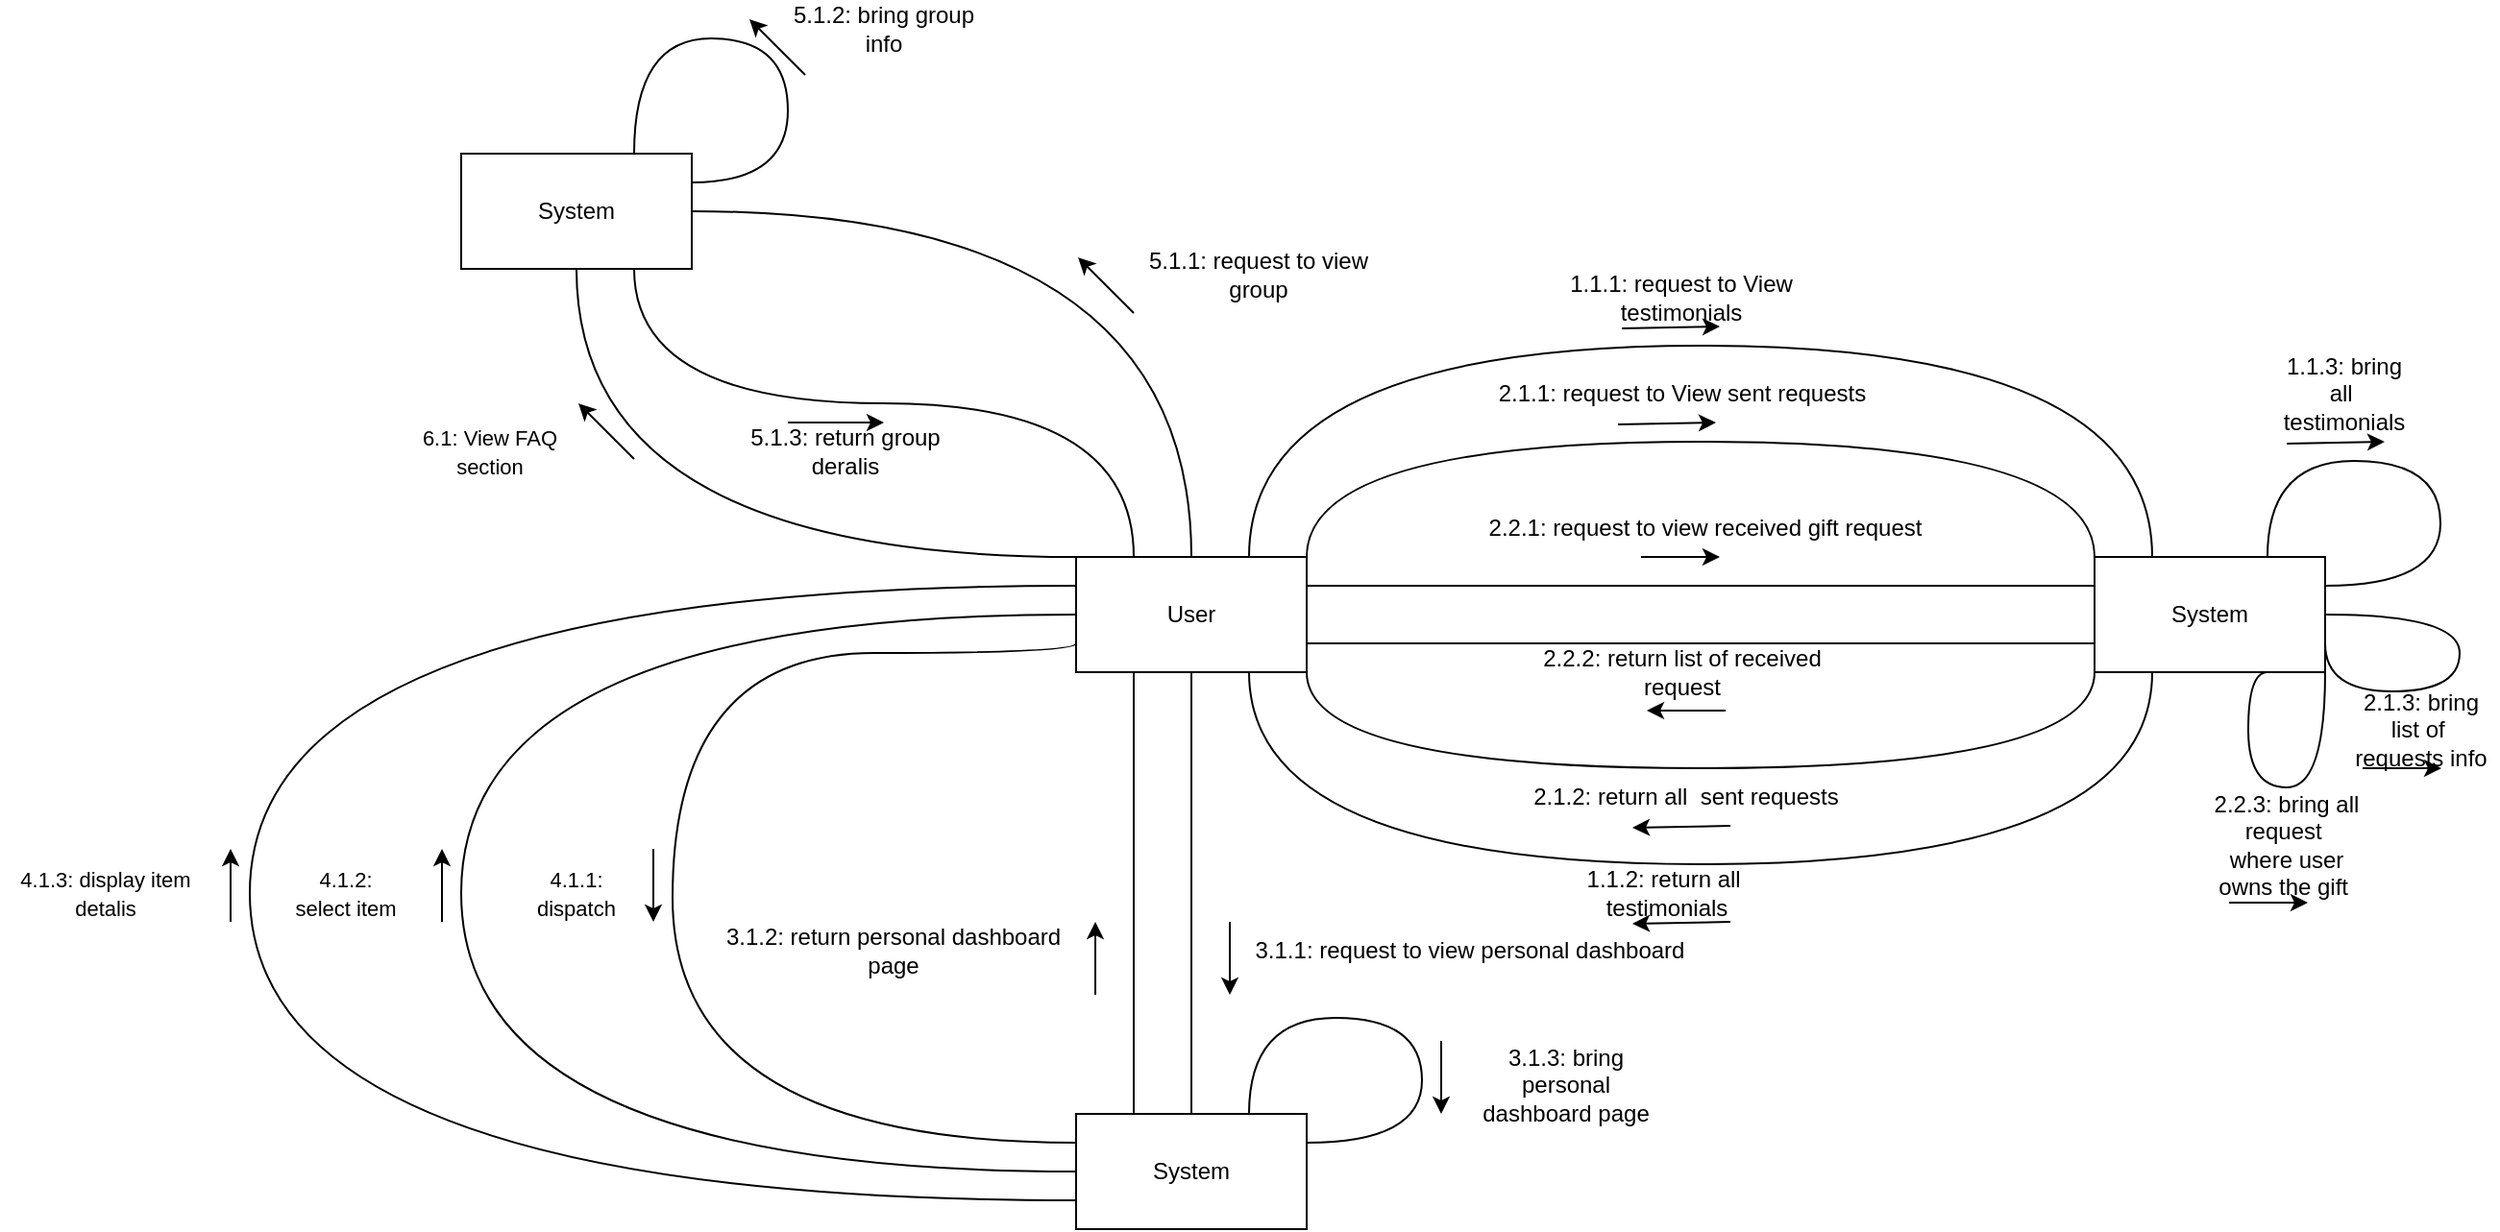 <mxfile version="27.0.2">
  <diagram name="Page-1" id="2YBvvXClWsGukQMizWep">
    <mxGraphModel dx="1892" dy="1726" grid="1" gridSize="10" guides="1" tooltips="1" connect="1" arrows="1" fold="1" page="1" pageScale="1" pageWidth="850" pageHeight="1100" math="0" shadow="0">
      <root>
        <mxCell id="0" />
        <mxCell id="1" parent="0" />
        <mxCell id="_cyXRjGRUk6WVdYPU9he-4" value="" style="rounded=0;whiteSpace=wrap;html=1;" parent="1" vertex="1">
          <mxGeometry x="620" y="220" width="120" height="60" as="geometry" />
        </mxCell>
        <mxCell id="_cyXRjGRUk6WVdYPU9he-5" value="" style="rounded=0;whiteSpace=wrap;html=1;" parent="1" vertex="1">
          <mxGeometry x="90" y="220" width="120" height="60" as="geometry" />
        </mxCell>
        <mxCell id="_cyXRjGRUk6WVdYPU9he-6" value="User" style="text;html=1;align=center;verticalAlign=middle;whiteSpace=wrap;rounded=0;" parent="1" vertex="1">
          <mxGeometry x="120" y="235" width="60" height="30" as="geometry" />
        </mxCell>
        <mxCell id="_cyXRjGRUk6WVdYPU9he-7" value="System" style="text;html=1;align=center;verticalAlign=middle;whiteSpace=wrap;rounded=0;" parent="1" vertex="1">
          <mxGeometry x="650" y="235" width="60" height="30" as="geometry" />
        </mxCell>
        <mxCell id="_cyXRjGRUk6WVdYPU9he-10" value="&lt;span style=&quot;text-wrap-mode: nowrap;&quot;&gt;1.1.1: request to View testimonials&lt;/span&gt;" style="text;html=1;align=center;verticalAlign=middle;whiteSpace=wrap;rounded=0;" parent="1" vertex="1">
          <mxGeometry x="320" y="70" width="170" height="30" as="geometry" />
        </mxCell>
        <mxCell id="_cyXRjGRUk6WVdYPU9he-12" value="" style="endArrow=none;html=1;rounded=0;edgeStyle=orthogonalEdgeStyle;curved=1;exitX=0.75;exitY=0;exitDx=0;exitDy=0;entryX=0.25;entryY=0;entryDx=0;entryDy=0;" parent="1" source="_cyXRjGRUk6WVdYPU9he-5" target="_cyXRjGRUk6WVdYPU9he-4" edge="1">
          <mxGeometry width="50" height="50" relative="1" as="geometry">
            <mxPoint x="270" y="170" as="sourcePoint" />
            <mxPoint x="320" y="120" as="targetPoint" />
            <Array as="points">
              <mxPoint x="180" y="110" />
              <mxPoint x="650" y="110" />
            </Array>
          </mxGeometry>
        </mxCell>
        <mxCell id="_cyXRjGRUk6WVdYPU9he-13" value="" style="endArrow=none;html=1;rounded=0;edgeStyle=orthogonalEdgeStyle;curved=1;exitX=0.75;exitY=1;exitDx=0;exitDy=0;entryX=0.25;entryY=1;entryDx=0;entryDy=0;" parent="1" source="_cyXRjGRUk6WVdYPU9he-5" target="_cyXRjGRUk6WVdYPU9he-4" edge="1">
          <mxGeometry width="50" height="50" relative="1" as="geometry">
            <mxPoint x="90" y="420" as="sourcePoint" />
            <mxPoint x="560" y="420" as="targetPoint" />
            <Array as="points">
              <mxPoint x="180" y="380" />
              <mxPoint x="650" y="380" />
            </Array>
          </mxGeometry>
        </mxCell>
        <mxCell id="_cyXRjGRUk6WVdYPU9he-15" value="" style="endArrow=none;html=1;rounded=0;edgeStyle=orthogonalEdgeStyle;curved=1;exitX=0.75;exitY=0;exitDx=0;exitDy=0;entryX=1;entryY=0.25;entryDx=0;entryDy=0;" parent="1" source="_cyXRjGRUk6WVdYPU9he-4" target="_cyXRjGRUk6WVdYPU9he-4" edge="1">
          <mxGeometry width="50" height="50" relative="1" as="geometry">
            <mxPoint x="350" y="220" as="sourcePoint" />
            <mxPoint x="820" y="220" as="targetPoint" />
            <Array as="points">
              <mxPoint x="710" y="170" />
              <mxPoint x="800" y="170" />
              <mxPoint x="800" y="235" />
            </Array>
          </mxGeometry>
        </mxCell>
        <mxCell id="_cyXRjGRUk6WVdYPU9he-16" value="" style="endArrow=none;html=1;rounded=0;edgeStyle=orthogonalEdgeStyle;curved=1;exitX=1;exitY=0;exitDx=0;exitDy=0;entryX=0;entryY=0;entryDx=0;entryDy=0;" parent="1" source="_cyXRjGRUk6WVdYPU9he-5" target="_cyXRjGRUk6WVdYPU9he-4" edge="1">
          <mxGeometry width="50" height="50" relative="1" as="geometry">
            <mxPoint x="147.5" y="200" as="sourcePoint" />
            <mxPoint x="617.5" y="200" as="targetPoint" />
            <Array as="points">
              <mxPoint x="210" y="160" />
              <mxPoint x="620" y="160" />
            </Array>
          </mxGeometry>
        </mxCell>
        <mxCell id="_cyXRjGRUk6WVdYPU9he-17" value="" style="endArrow=classic;html=1;rounded=0;" parent="1" edge="1">
          <mxGeometry width="50" height="50" relative="1" as="geometry">
            <mxPoint x="374" y="101" as="sourcePoint" />
            <mxPoint x="425" y="100" as="targetPoint" />
          </mxGeometry>
        </mxCell>
        <mxCell id="_cyXRjGRUk6WVdYPU9he-18" value="" style="endArrow=classic;html=1;rounded=0;" parent="1" edge="1">
          <mxGeometry width="50" height="50" relative="1" as="geometry">
            <mxPoint x="430.5" y="410" as="sourcePoint" />
            <mxPoint x="379.5" y="411" as="targetPoint" />
          </mxGeometry>
        </mxCell>
        <mxCell id="_cyXRjGRUk6WVdYPU9he-19" value="&lt;span style=&quot;text-wrap-mode: nowrap;&quot;&gt;1.1.2: return all&amp;nbsp; testimonials&lt;/span&gt;" style="text;html=1;align=center;verticalAlign=middle;whiteSpace=wrap;rounded=0;" parent="1" vertex="1">
          <mxGeometry x="330" y="380" width="135" height="30" as="geometry" />
        </mxCell>
        <mxCell id="_cyXRjGRUk6WVdYPU9he-21" value="" style="endArrow=classic;html=1;rounded=0;" parent="1" edge="1">
          <mxGeometry width="50" height="50" relative="1" as="geometry">
            <mxPoint x="720" y="161" as="sourcePoint" />
            <mxPoint x="771" y="160" as="targetPoint" />
          </mxGeometry>
        </mxCell>
        <mxCell id="_cyXRjGRUk6WVdYPU9he-22" value="&lt;span style=&quot;text-wrap-mode: nowrap;&quot;&gt;1.1.3: bring all&amp;nbsp;&lt;/span&gt;&lt;div style=&quot;text-wrap-mode: nowrap;&quot;&gt;testimonials&lt;/div&gt;" style="text;html=1;align=center;verticalAlign=middle;whiteSpace=wrap;rounded=0;" parent="1" vertex="1">
          <mxGeometry x="710" y="120" width="80" height="30" as="geometry" />
        </mxCell>
        <mxCell id="_cyXRjGRUk6WVdYPU9he-23" value="" style="endArrow=classic;html=1;rounded=0;" parent="1" edge="1">
          <mxGeometry width="50" height="50" relative="1" as="geometry">
            <mxPoint x="372" y="151" as="sourcePoint" />
            <mxPoint x="423" y="150" as="targetPoint" />
          </mxGeometry>
        </mxCell>
        <mxCell id="_cyXRjGRUk6WVdYPU9he-24" value="&lt;span style=&quot;text-wrap-mode: nowrap;&quot;&gt;2.1.1: request to View sent requests&lt;/span&gt;" style="text;html=1;align=center;verticalAlign=middle;whiteSpace=wrap;rounded=0;" parent="1" vertex="1">
          <mxGeometry x="302.5" y="120" width="205" height="30" as="geometry" />
        </mxCell>
        <mxCell id="_cyXRjGRUk6WVdYPU9he-25" value="" style="endArrow=none;html=1;rounded=0;edgeStyle=orthogonalEdgeStyle;curved=1;exitX=1;exitY=1;exitDx=0;exitDy=0;entryX=0;entryY=1;entryDx=0;entryDy=0;" parent="1" source="_cyXRjGRUk6WVdYPU9he-5" target="_cyXRjGRUk6WVdYPU9he-4" edge="1">
          <mxGeometry width="50" height="50" relative="1" as="geometry">
            <mxPoint x="200" y="550" as="sourcePoint" />
            <mxPoint x="670" y="550" as="targetPoint" />
            <Array as="points">
              <mxPoint x="210" y="330" />
              <mxPoint x="620" y="330" />
            </Array>
          </mxGeometry>
        </mxCell>
        <mxCell id="_cyXRjGRUk6WVdYPU9he-26" value="" style="endArrow=classic;html=1;rounded=0;" parent="1" edge="1">
          <mxGeometry width="50" height="50" relative="1" as="geometry">
            <mxPoint x="430.5" y="360" as="sourcePoint" />
            <mxPoint x="379.5" y="361" as="targetPoint" />
          </mxGeometry>
        </mxCell>
        <mxCell id="_cyXRjGRUk6WVdYPU9he-27" value="&lt;span style=&quot;text-wrap-mode: nowrap;&quot;&gt;2.1.2: return all&amp;nbsp; sent requests&lt;/span&gt;" style="text;html=1;align=center;verticalAlign=middle;whiteSpace=wrap;rounded=0;" parent="1" vertex="1">
          <mxGeometry x="325" y="330" width="165" height="30" as="geometry" />
        </mxCell>
        <mxCell id="_cyXRjGRUk6WVdYPU9he-28" value="" style="endArrow=none;html=1;rounded=0;edgeStyle=orthogonalEdgeStyle;curved=1;exitX=1;exitY=0.5;exitDx=0;exitDy=0;entryX=1;entryY=0.75;entryDx=0;entryDy=0;" parent="1" source="_cyXRjGRUk6WVdYPU9he-4" target="_cyXRjGRUk6WVdYPU9he-4" edge="1">
          <mxGeometry width="50" height="50" relative="1" as="geometry">
            <mxPoint x="310" y="600" as="sourcePoint" />
            <mxPoint x="780" y="600" as="targetPoint" />
            <Array as="points">
              <mxPoint x="810" y="250" />
              <mxPoint x="810" y="290" />
              <mxPoint x="740" y="290" />
            </Array>
          </mxGeometry>
        </mxCell>
        <mxCell id="_cyXRjGRUk6WVdYPU9he-30" value="&lt;span style=&quot;text-wrap-mode: nowrap;&quot;&gt;2.1.3: bring list of&amp;nbsp;&lt;/span&gt;&lt;div style=&quot;text-wrap-mode: nowrap;&quot;&gt;requests info&lt;/div&gt;" style="text;html=1;align=center;verticalAlign=middle;whiteSpace=wrap;rounded=0;" parent="1" vertex="1">
          <mxGeometry x="750" y="295" width="80" height="30" as="geometry" />
        </mxCell>
        <mxCell id="_cyXRjGRUk6WVdYPU9he-31" value="" style="endArrow=classic;html=1;rounded=0;" parent="1" edge="1">
          <mxGeometry width="50" height="50" relative="1" as="geometry">
            <mxPoint x="759.5" y="330" as="sourcePoint" />
            <mxPoint x="800.5" y="330" as="targetPoint" />
          </mxGeometry>
        </mxCell>
        <mxCell id="_cyXRjGRUk6WVdYPU9he-33" value="" style="endArrow=none;html=1;rounded=0;edgeStyle=orthogonalEdgeStyle;curved=1;exitX=1;exitY=0.25;exitDx=0;exitDy=0;entryX=0;entryY=0.25;entryDx=0;entryDy=0;" parent="1" source="_cyXRjGRUk6WVdYPU9he-5" target="_cyXRjGRUk6WVdYPU9he-4" edge="1">
          <mxGeometry width="50" height="50" relative="1" as="geometry">
            <mxPoint x="310" y="600" as="sourcePoint" />
            <mxPoint x="780" y="600" as="targetPoint" />
            <Array as="points">
              <mxPoint x="440" y="235" />
              <mxPoint x="440" y="235" />
            </Array>
          </mxGeometry>
        </mxCell>
        <mxCell id="_cyXRjGRUk6WVdYPU9he-34" value="" style="endArrow=classic;html=1;rounded=0;" parent="1" edge="1">
          <mxGeometry width="50" height="50" relative="1" as="geometry">
            <mxPoint x="384" y="220" as="sourcePoint" />
            <mxPoint x="425" y="220" as="targetPoint" />
          </mxGeometry>
        </mxCell>
        <mxCell id="_cyXRjGRUk6WVdYPU9he-35" value="&lt;span style=&quot;text-wrap-mode: nowrap;&quot;&gt;2.2.1: request to view received gift request&lt;/span&gt;" style="text;html=1;align=center;verticalAlign=middle;whiteSpace=wrap;rounded=0;" parent="1" vertex="1">
          <mxGeometry x="300" y="190" width="235" height="30" as="geometry" />
        </mxCell>
        <mxCell id="_cyXRjGRUk6WVdYPU9he-36" value="" style="endArrow=none;html=1;rounded=0;edgeStyle=orthogonalEdgeStyle;curved=1;exitX=1;exitY=0.75;exitDx=0;exitDy=0;entryX=0;entryY=0.75;entryDx=0;entryDy=0;" parent="1" source="_cyXRjGRUk6WVdYPU9he-5" target="_cyXRjGRUk6WVdYPU9he-4" edge="1">
          <mxGeometry width="50" height="50" relative="1" as="geometry">
            <mxPoint x="220" y="245" as="sourcePoint" />
            <mxPoint x="630" y="245" as="targetPoint" />
            <Array as="points">
              <mxPoint x="420" y="265" />
              <mxPoint x="420" y="265" />
            </Array>
          </mxGeometry>
        </mxCell>
        <mxCell id="_cyXRjGRUk6WVdYPU9he-37" value="" style="endArrow=classic;html=1;rounded=0;" parent="1" edge="1">
          <mxGeometry width="50" height="50" relative="1" as="geometry">
            <mxPoint x="428" y="300" as="sourcePoint" />
            <mxPoint x="387" y="300" as="targetPoint" />
          </mxGeometry>
        </mxCell>
        <mxCell id="_cyXRjGRUk6WVdYPU9he-38" value="&lt;span style=&quot;text-wrap-mode: nowrap;&quot;&gt;2.2.2: return list of received request&lt;/span&gt;" style="text;html=1;align=center;verticalAlign=middle;whiteSpace=wrap;rounded=0;" parent="1" vertex="1">
          <mxGeometry x="317.5" y="265" width="175" height="30" as="geometry" />
        </mxCell>
        <mxCell id="_cyXRjGRUk6WVdYPU9he-40" value="" style="endArrow=none;html=1;rounded=0;edgeStyle=orthogonalEdgeStyle;curved=1;exitX=0.75;exitY=1;exitDx=0;exitDy=0;entryX=1;entryY=1;entryDx=0;entryDy=0;" parent="1" source="_cyXRjGRUk6WVdYPU9he-4" target="_cyXRjGRUk6WVdYPU9he-4" edge="1">
          <mxGeometry width="50" height="50" relative="1" as="geometry">
            <mxPoint x="310" y="600" as="sourcePoint" />
            <mxPoint x="780" y="600" as="targetPoint" />
            <Array as="points">
              <mxPoint x="700" y="280" />
              <mxPoint x="700" y="340" />
              <mxPoint x="740" y="340" />
            </Array>
          </mxGeometry>
        </mxCell>
        <mxCell id="_cyXRjGRUk6WVdYPU9he-41" value="" style="endArrow=classic;html=1;rounded=0;" parent="1" edge="1">
          <mxGeometry width="50" height="50" relative="1" as="geometry">
            <mxPoint x="690" y="400" as="sourcePoint" />
            <mxPoint x="731" y="400" as="targetPoint" />
          </mxGeometry>
        </mxCell>
        <mxCell id="_cyXRjGRUk6WVdYPU9he-42" value="&lt;span style=&quot;text-wrap-mode: nowrap;&quot;&gt;2.2.3: bring all request&amp;nbsp;&lt;/span&gt;&lt;div style=&quot;text-wrap-mode: nowrap;&quot;&gt;where user&lt;/div&gt;&lt;div style=&quot;text-wrap-mode: nowrap;&quot;&gt;&amp;nbsp;owns the gift&amp;nbsp;&amp;nbsp;&lt;/div&gt;" style="text;html=1;align=center;verticalAlign=middle;whiteSpace=wrap;rounded=0;" parent="1" vertex="1">
          <mxGeometry x="670" y="340" width="100" height="60" as="geometry" />
        </mxCell>
        <mxCell id="_cyXRjGRUk6WVdYPU9he-44" value="" style="rounded=0;whiteSpace=wrap;html=1;" parent="1" vertex="1">
          <mxGeometry x="90" y="510" width="120" height="60" as="geometry" />
        </mxCell>
        <mxCell id="_cyXRjGRUk6WVdYPU9he-45" value="System" style="text;html=1;align=center;verticalAlign=middle;whiteSpace=wrap;rounded=0;" parent="1" vertex="1">
          <mxGeometry x="120" y="525" width="60" height="30" as="geometry" />
        </mxCell>
        <mxCell id="_cyXRjGRUk6WVdYPU9he-46" value="" style="endArrow=none;html=1;rounded=0;edgeStyle=orthogonalEdgeStyle;curved=1;exitX=0.5;exitY=1;exitDx=0;exitDy=0;entryX=0.5;entryY=0;entryDx=0;entryDy=0;" parent="1" source="_cyXRjGRUk6WVdYPU9he-5" target="_cyXRjGRUk6WVdYPU9he-44" edge="1">
          <mxGeometry width="50" height="50" relative="1" as="geometry">
            <mxPoint x="300" y="760" as="sourcePoint" />
            <mxPoint x="770" y="760" as="targetPoint" />
            <Array as="points">
              <mxPoint x="150" y="510" />
            </Array>
          </mxGeometry>
        </mxCell>
        <mxCell id="_cyXRjGRUk6WVdYPU9he-47" value="" style="endArrow=classic;html=1;rounded=0;" parent="1" edge="1">
          <mxGeometry width="50" height="50" relative="1" as="geometry">
            <mxPoint x="170" y="410" as="sourcePoint" />
            <mxPoint x="170" y="448" as="targetPoint" />
          </mxGeometry>
        </mxCell>
        <mxCell id="_cyXRjGRUk6WVdYPU9he-48" value="&lt;span style=&quot;text-wrap-mode: nowrap;&quot;&gt;3.1.1: request to view personal dashboard&lt;/span&gt;" style="text;html=1;align=center;verticalAlign=middle;whiteSpace=wrap;rounded=0;" parent="1" vertex="1">
          <mxGeometry x="180" y="410" width="230" height="30" as="geometry" />
        </mxCell>
        <mxCell id="_cyXRjGRUk6WVdYPU9he-49" value="" style="endArrow=none;html=1;rounded=0;edgeStyle=orthogonalEdgeStyle;curved=1;exitX=0.25;exitY=1;exitDx=0;exitDy=0;entryX=0.25;entryY=0;entryDx=0;entryDy=0;" parent="1" source="_cyXRjGRUk6WVdYPU9he-5" target="_cyXRjGRUk6WVdYPU9he-44" edge="1">
          <mxGeometry width="50" height="50" relative="1" as="geometry">
            <mxPoint x="240" y="590" as="sourcePoint" />
            <mxPoint x="710" y="590" as="targetPoint" />
            <Array as="points">
              <mxPoint x="120" y="380" />
              <mxPoint x="120" y="380" />
            </Array>
          </mxGeometry>
        </mxCell>
        <mxCell id="_cyXRjGRUk6WVdYPU9he-51" value="" style="endArrow=classic;html=1;rounded=0;" parent="1" edge="1">
          <mxGeometry width="50" height="50" relative="1" as="geometry">
            <mxPoint x="100" y="448" as="sourcePoint" />
            <mxPoint x="100" y="410" as="targetPoint" />
          </mxGeometry>
        </mxCell>
        <mxCell id="_cyXRjGRUk6WVdYPU9he-52" value="&lt;span style=&quot;text-wrap-mode: nowrap;&quot;&gt;3.1.2: return personal dashboard page&lt;/span&gt;" style="text;html=1;align=center;verticalAlign=middle;whiteSpace=wrap;rounded=0;" parent="1" vertex="1">
          <mxGeometry x="-100" y="410" width="190" height="30" as="geometry" />
        </mxCell>
        <mxCell id="_cyXRjGRUk6WVdYPU9he-53" value="" style="endArrow=none;html=1;rounded=0;edgeStyle=orthogonalEdgeStyle;curved=1;exitX=0.75;exitY=0;exitDx=0;exitDy=0;entryX=1;entryY=0.25;entryDx=0;entryDy=0;" parent="1" source="_cyXRjGRUk6WVdYPU9he-44" target="_cyXRjGRUk6WVdYPU9he-44" edge="1">
          <mxGeometry width="50" height="50" relative="1" as="geometry">
            <mxPoint x="270" y="640" as="sourcePoint" />
            <mxPoint x="740" y="640" as="targetPoint" />
            <Array as="points">
              <mxPoint x="180" y="460" />
              <mxPoint x="270" y="460" />
              <mxPoint x="270" y="525" />
            </Array>
          </mxGeometry>
        </mxCell>
        <mxCell id="_cyXRjGRUk6WVdYPU9he-55" value="" style="endArrow=classic;html=1;rounded=0;" parent="1" edge="1">
          <mxGeometry width="50" height="50" relative="1" as="geometry">
            <mxPoint x="280" y="472" as="sourcePoint" />
            <mxPoint x="280" y="510" as="targetPoint" />
          </mxGeometry>
        </mxCell>
        <mxCell id="_cyXRjGRUk6WVdYPU9he-56" value="&lt;span style=&quot;text-wrap-mode: nowrap;&quot;&gt;3.1.3: bring personal&lt;/span&gt;&lt;div style=&quot;text-wrap-mode: nowrap;&quot;&gt;dashboard page&lt;/div&gt;" style="text;html=1;align=center;verticalAlign=middle;whiteSpace=wrap;rounded=0;" parent="1" vertex="1">
          <mxGeometry x="290" y="480" width="110" height="30" as="geometry" />
        </mxCell>
        <mxCell id="_cyXRjGRUk6WVdYPU9he-57" value="" style="endArrow=none;html=1;rounded=0;edgeStyle=orthogonalEdgeStyle;curved=1;exitX=0;exitY=0.25;exitDx=0;exitDy=0;entryX=0;entryY=0.75;entryDx=0;entryDy=0;" parent="1" source="_cyXRjGRUk6WVdYPU9he-44" target="_cyXRjGRUk6WVdYPU9he-5" edge="1">
          <mxGeometry width="50" height="50" relative="1" as="geometry">
            <mxPoint x="-370" y="390" as="sourcePoint" />
            <mxPoint x="100" y="390" as="targetPoint" />
            <Array as="points">
              <mxPoint x="-120" y="525" />
              <mxPoint x="-120" y="270" />
              <mxPoint x="90" y="270" />
            </Array>
          </mxGeometry>
        </mxCell>
        <mxCell id="_cyXRjGRUk6WVdYPU9he-58" value="" style="endArrow=classic;html=1;rounded=0;" parent="1" edge="1">
          <mxGeometry width="50" height="50" relative="1" as="geometry">
            <mxPoint x="-130" y="372" as="sourcePoint" />
            <mxPoint x="-130" y="410" as="targetPoint" />
          </mxGeometry>
        </mxCell>
        <mxCell id="_cyXRjGRUk6WVdYPU9he-59" value="&lt;span style=&quot;font-size: 11px; text-wrap-mode: nowrap; background-color: rgb(255, 255, 255);&quot;&gt;4.1.1: dispatch&lt;/span&gt;" style="text;html=1;align=center;verticalAlign=middle;whiteSpace=wrap;rounded=0;" parent="1" vertex="1">
          <mxGeometry x="-200" y="380" width="60" height="30" as="geometry" />
        </mxCell>
        <mxCell id="_cyXRjGRUk6WVdYPU9he-60" value="" style="endArrow=none;html=1;rounded=0;edgeStyle=orthogonalEdgeStyle;curved=1;exitX=0;exitY=0.5;exitDx=0;exitDy=0;entryX=0;entryY=0.5;entryDx=0;entryDy=0;" parent="1" source="_cyXRjGRUk6WVdYPU9he-44" target="_cyXRjGRUk6WVdYPU9he-5" edge="1">
          <mxGeometry width="50" height="50" relative="1" as="geometry">
            <mxPoint x="-20" y="510" as="sourcePoint" />
            <mxPoint x="-20" y="250" as="targetPoint" />
            <Array as="points">
              <mxPoint x="-230" y="540" />
              <mxPoint x="-230" y="250" />
            </Array>
          </mxGeometry>
        </mxCell>
        <mxCell id="_cyXRjGRUk6WVdYPU9he-61" value="" style="endArrow=classic;html=1;rounded=0;" parent="1" edge="1">
          <mxGeometry width="50" height="50" relative="1" as="geometry">
            <mxPoint x="-240" y="410" as="sourcePoint" />
            <mxPoint x="-240" y="372" as="targetPoint" />
          </mxGeometry>
        </mxCell>
        <mxCell id="_cyXRjGRUk6WVdYPU9he-62" value="&lt;span style=&quot;font-size: 11px; text-wrap-mode: nowrap; background-color: rgb(255, 255, 255);&quot;&gt;4.1.2: select item&lt;/span&gt;" style="text;html=1;align=center;verticalAlign=middle;whiteSpace=wrap;rounded=0;" parent="1" vertex="1">
          <mxGeometry x="-320" y="380" width="60" height="30" as="geometry" />
        </mxCell>
        <mxCell id="_cyXRjGRUk6WVdYPU9he-63" value="" style="endArrow=none;html=1;rounded=0;edgeStyle=orthogonalEdgeStyle;curved=1;exitX=0;exitY=0.75;exitDx=0;exitDy=0;entryX=0;entryY=0.25;entryDx=0;entryDy=0;" parent="1" source="_cyXRjGRUk6WVdYPU9he-44" target="_cyXRjGRUk6WVdYPU9he-5" edge="1">
          <mxGeometry width="50" height="50" relative="1" as="geometry">
            <mxPoint x="100" y="550" as="sourcePoint" />
            <mxPoint x="100" y="260" as="targetPoint" />
            <Array as="points">
              <mxPoint x="-340" y="555" />
              <mxPoint x="-340" y="235" />
            </Array>
          </mxGeometry>
        </mxCell>
        <mxCell id="_cyXRjGRUk6WVdYPU9he-64" value="" style="endArrow=classic;html=1;rounded=0;" parent="1" edge="1">
          <mxGeometry width="50" height="50" relative="1" as="geometry">
            <mxPoint x="-350" y="410" as="sourcePoint" />
            <mxPoint x="-350" y="372" as="targetPoint" />
          </mxGeometry>
        </mxCell>
        <mxCell id="_cyXRjGRUk6WVdYPU9he-65" value="&lt;span style=&quot;font-size: 11px; text-wrap-mode: nowrap; background-color: rgb(255, 255, 255);&quot;&gt;4.1.3: display item detalis&lt;/span&gt;" style="text;html=1;align=center;verticalAlign=middle;whiteSpace=wrap;rounded=0;" parent="1" vertex="1">
          <mxGeometry x="-470" y="380" width="110" height="30" as="geometry" />
        </mxCell>
        <mxCell id="_cyXRjGRUk6WVdYPU9he-66" value="" style="rounded=0;whiteSpace=wrap;html=1;" parent="1" vertex="1">
          <mxGeometry x="-230" y="10" width="120" height="60" as="geometry" />
        </mxCell>
        <mxCell id="_cyXRjGRUk6WVdYPU9he-67" value="System" style="text;html=1;align=center;verticalAlign=middle;whiteSpace=wrap;rounded=0;" parent="1" vertex="1">
          <mxGeometry x="-200" y="25" width="60" height="30" as="geometry" />
        </mxCell>
        <mxCell id="_cyXRjGRUk6WVdYPU9he-68" value="" style="endArrow=none;html=1;rounded=0;edgeStyle=orthogonalEdgeStyle;curved=1;exitX=1;exitY=0.5;exitDx=0;exitDy=0;entryX=0.5;entryY=0;entryDx=0;entryDy=0;" parent="1" source="_cyXRjGRUk6WVdYPU9he-66" target="_cyXRjGRUk6WVdYPU9he-5" edge="1">
          <mxGeometry width="50" height="50" relative="1" as="geometry">
            <mxPoint x="-330" y="200" as="sourcePoint" />
            <mxPoint x="140" y="200" as="targetPoint" />
            <Array as="points">
              <mxPoint x="150" y="40" />
            </Array>
          </mxGeometry>
        </mxCell>
        <mxCell id="_cyXRjGRUk6WVdYPU9he-69" value="" style="endArrow=classic;html=1;rounded=0;" parent="1" edge="1">
          <mxGeometry width="50" height="50" relative="1" as="geometry">
            <mxPoint x="120" y="93" as="sourcePoint" />
            <mxPoint x="91" y="64" as="targetPoint" />
          </mxGeometry>
        </mxCell>
        <mxCell id="_cyXRjGRUk6WVdYPU9he-70" value="&lt;span style=&quot;text-wrap-mode: nowrap;&quot;&gt;5.1.1: request to view group&lt;/span&gt;" style="text;html=1;align=center;verticalAlign=middle;whiteSpace=wrap;rounded=0;" parent="1" vertex="1">
          <mxGeometry x="120" y="60" width="130" height="25" as="geometry" />
        </mxCell>
        <mxCell id="_cyXRjGRUk6WVdYPU9he-71" value="" style="endArrow=none;html=1;rounded=0;edgeStyle=orthogonalEdgeStyle;curved=1;exitX=0.75;exitY=1;exitDx=0;exitDy=0;entryX=0.25;entryY=0;entryDx=0;entryDy=0;" parent="1" source="_cyXRjGRUk6WVdYPU9he-66" target="_cyXRjGRUk6WVdYPU9he-5" edge="1">
          <mxGeometry width="50" height="50" relative="1" as="geometry">
            <mxPoint x="-100" y="50" as="sourcePoint" />
            <mxPoint x="160" y="230" as="targetPoint" />
            <Array as="points">
              <mxPoint x="-140" y="140" />
              <mxPoint x="120" y="140" />
            </Array>
          </mxGeometry>
        </mxCell>
        <mxCell id="_cyXRjGRUk6WVdYPU9he-72" value="" style="endArrow=classic;html=1;rounded=0;" parent="1" edge="1">
          <mxGeometry width="50" height="50" relative="1" as="geometry">
            <mxPoint x="-60" y="150" as="sourcePoint" />
            <mxPoint x="-10" y="150" as="targetPoint" />
          </mxGeometry>
        </mxCell>
        <mxCell id="_cyXRjGRUk6WVdYPU9he-73" value="&lt;span style=&quot;text-wrap-mode: nowrap;&quot;&gt;5.1.3: return group deralis&lt;/span&gt;" style="text;html=1;align=center;verticalAlign=middle;whiteSpace=wrap;rounded=0;" parent="1" vertex="1">
          <mxGeometry x="-90" y="150" width="120" height="30" as="geometry" />
        </mxCell>
        <mxCell id="_cyXRjGRUk6WVdYPU9he-74" value="" style="endArrow=none;html=1;rounded=0;edgeStyle=orthogonalEdgeStyle;curved=1;exitX=0.75;exitY=0;exitDx=0;exitDy=0;entryX=1;entryY=0.25;entryDx=0;entryDy=0;" parent="1" source="_cyXRjGRUk6WVdYPU9he-66" target="_cyXRjGRUk6WVdYPU9he-66" edge="1">
          <mxGeometry width="50" height="50" relative="1" as="geometry">
            <mxPoint x="-130" y="-5" as="sourcePoint" />
            <mxPoint x="-100" y="10" as="targetPoint" />
            <Array as="points">
              <mxPoint x="-140" y="-50" />
              <mxPoint x="-60" y="-50" />
              <mxPoint x="-60" y="25" />
            </Array>
          </mxGeometry>
        </mxCell>
        <mxCell id="_cyXRjGRUk6WVdYPU9he-75" value="" style="endArrow=classic;html=1;rounded=0;" parent="1" edge="1">
          <mxGeometry width="50" height="50" relative="1" as="geometry">
            <mxPoint x="-51" y="-31" as="sourcePoint" />
            <mxPoint x="-80" y="-60" as="targetPoint" />
          </mxGeometry>
        </mxCell>
        <mxCell id="_cyXRjGRUk6WVdYPU9he-76" value="&lt;span style=&quot;text-wrap-mode: nowrap;&quot;&gt;5.1.2: bring group info&lt;/span&gt;" style="text;html=1;align=center;verticalAlign=middle;whiteSpace=wrap;rounded=0;" parent="1" vertex="1">
          <mxGeometry x="-60" y="-70" width="100" height="30" as="geometry" />
        </mxCell>
        <mxCell id="_cyXRjGRUk6WVdYPU9he-77" value="" style="endArrow=none;html=1;rounded=0;edgeStyle=orthogonalEdgeStyle;curved=1;exitX=0.5;exitY=1;exitDx=0;exitDy=0;entryX=0;entryY=0;entryDx=0;entryDy=0;" parent="1" source="_cyXRjGRUk6WVdYPU9he-66" target="_cyXRjGRUk6WVdYPU9he-5" edge="1">
          <mxGeometry width="50" height="50" relative="1" as="geometry">
            <mxPoint x="-100" y="50" as="sourcePoint" />
            <mxPoint x="160" y="230" as="targetPoint" />
            <Array as="points">
              <mxPoint x="-170" y="220" />
            </Array>
          </mxGeometry>
        </mxCell>
        <mxCell id="_cyXRjGRUk6WVdYPU9he-80" value="" style="endArrow=classic;html=1;rounded=0;" parent="1" edge="1">
          <mxGeometry width="50" height="50" relative="1" as="geometry">
            <mxPoint x="-140" y="169" as="sourcePoint" />
            <mxPoint x="-169" y="140" as="targetPoint" />
          </mxGeometry>
        </mxCell>
        <mxCell id="_cyXRjGRUk6WVdYPU9he-81" value="&lt;span style=&quot;font-size: 11px; text-wrap-mode: nowrap; background-color: rgb(255, 255, 255);&quot;&gt;6.1: View FAQ section&lt;/span&gt;" style="text;html=1;align=center;verticalAlign=middle;whiteSpace=wrap;rounded=0;" parent="1" vertex="1">
          <mxGeometry x="-270" y="150" width="110" height="30" as="geometry" />
        </mxCell>
      </root>
    </mxGraphModel>
  </diagram>
</mxfile>
